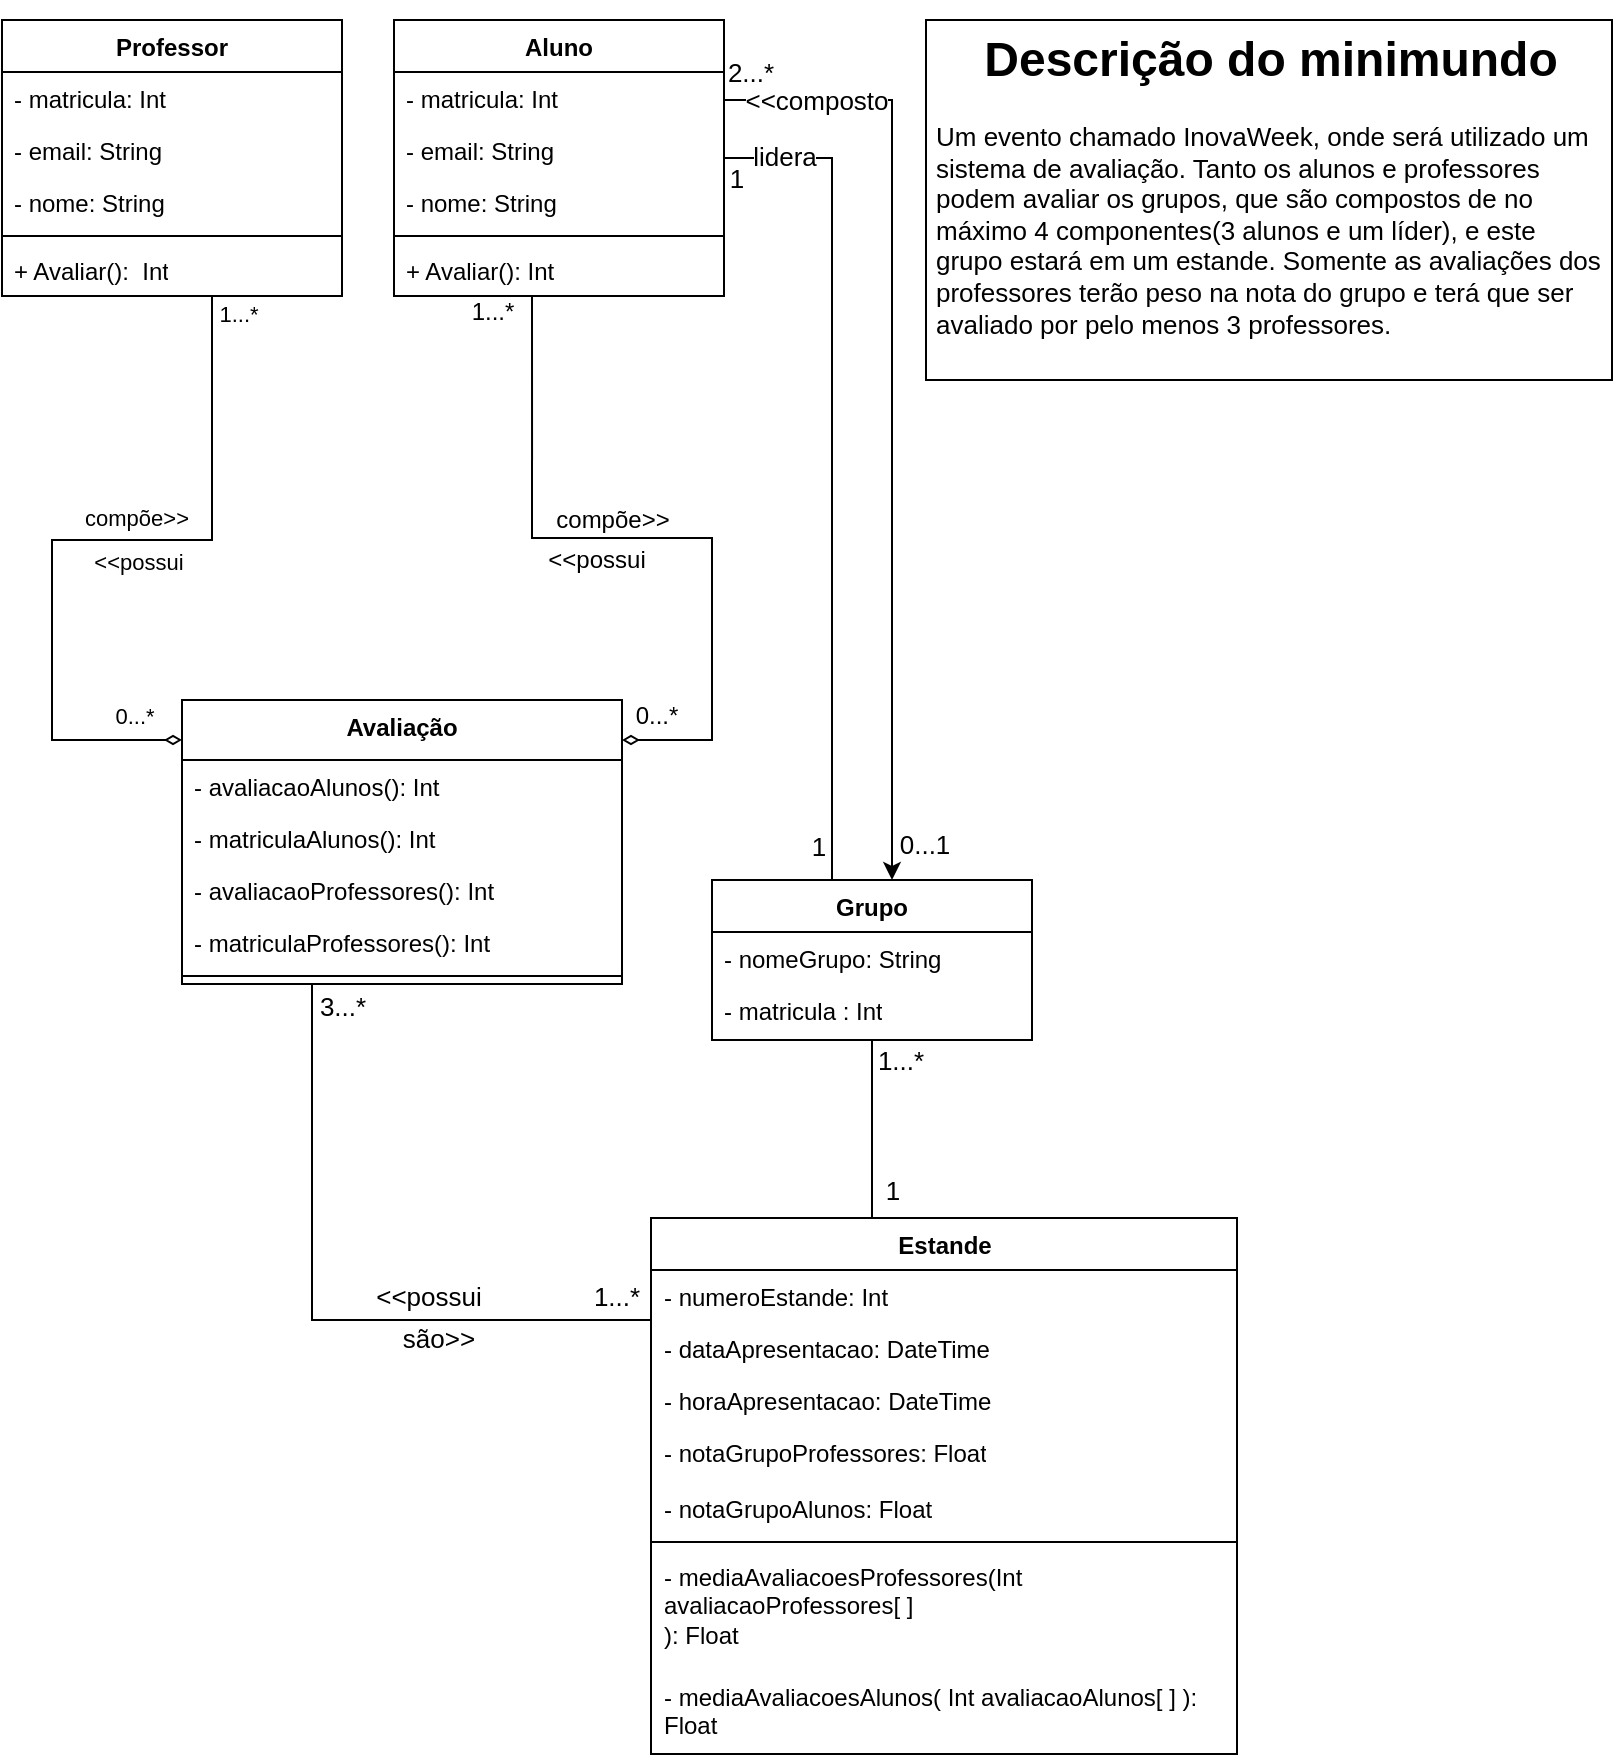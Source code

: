 <mxfile version="22.0.3" type="device">
  <diagram name="Página-1" id="iaq8zUBecWveMzKXrOw0">
    <mxGraphModel dx="683" dy="372" grid="1" gridSize="10" guides="1" tooltips="1" connect="1" arrows="1" fold="1" page="1" pageScale="1" pageWidth="827" pageHeight="1169" math="0" shadow="0">
      <root>
        <mxCell id="0" />
        <mxCell id="1" parent="0" />
        <mxCell id="Qt1BKMFeOCnHc9ZQUntC-31" style="edgeStyle=orthogonalEdgeStyle;rounded=0;orthogonalLoop=1;jettySize=auto;html=1;endArrow=none;endFill=0;" parent="1" edge="1">
          <mxGeometry relative="1" as="geometry">
            <Array as="points">
              <mxPoint x="270" y="148" />
            </Array>
            <mxPoint x="268.5" y="148" as="sourcePoint" />
            <mxPoint x="270.029" y="230" as="targetPoint" />
          </mxGeometry>
        </mxCell>
        <mxCell id="Qt1BKMFeOCnHc9ZQUntC-40" value="&lt;font style=&quot;font-size: 12px;&quot;&gt;compõe&amp;gt;&amp;gt;&lt;/font&gt;" style="edgeLabel;html=1;align=center;verticalAlign=middle;resizable=0;points=[];" parent="Qt1BKMFeOCnHc9ZQUntC-31" vertex="1" connectable="0">
          <mxGeometry x="-0.787" relative="1" as="geometry">
            <mxPoint x="40" y="104" as="offset" />
          </mxGeometry>
        </mxCell>
        <mxCell id="Qt1BKMFeOCnHc9ZQUntC-41" value="&lt;font style=&quot;font-size: 12px;&quot;&gt;0...*&lt;/font&gt;" style="edgeLabel;html=1;align=center;verticalAlign=middle;resizable=0;points=[];" parent="Qt1BKMFeOCnHc9ZQUntC-31" vertex="1" connectable="0">
          <mxGeometry x="0.693" y="1" relative="1" as="geometry">
            <mxPoint x="61" y="141" as="offset" />
          </mxGeometry>
        </mxCell>
        <mxCell id="c773UUwkIIUoPZp8bOb4-1" style="edgeStyle=orthogonalEdgeStyle;rounded=0;orthogonalLoop=1;jettySize=auto;html=1;endArrow=none;endFill=0;" parent="1" source="uE-dpMH4UthVh5TPI-2E-33" target="uE-dpMH4UthVh5TPI-2E-43" edge="1">
          <mxGeometry relative="1" as="geometry">
            <Array as="points">
              <mxPoint x="160" y="660" />
            </Array>
          </mxGeometry>
        </mxCell>
        <mxCell id="c773UUwkIIUoPZp8bOb4-2" value="&lt;font style=&quot;font-size: 13px;&quot;&gt;&amp;lt;&amp;lt;possui&lt;/font&gt;" style="edgeLabel;html=1;align=center;verticalAlign=middle;resizable=0;points=[];" parent="c773UUwkIIUoPZp8bOb4-1" vertex="1" connectable="0">
          <mxGeometry x="0.194" y="2" relative="1" as="geometry">
            <mxPoint x="24" y="-10" as="offset" />
          </mxGeometry>
        </mxCell>
        <mxCell id="c773UUwkIIUoPZp8bOb4-3" value="&lt;font style=&quot;font-size: 13px;&quot;&gt;são&amp;gt;&amp;gt;&lt;/font&gt;" style="edgeLabel;html=1;align=center;verticalAlign=middle;resizable=0;points=[];" parent="c773UUwkIIUoPZp8bOb4-1" vertex="1" connectable="0">
          <mxGeometry x="0.37" y="1" relative="1" as="geometry">
            <mxPoint y="10" as="offset" />
          </mxGeometry>
        </mxCell>
        <mxCell id="c773UUwkIIUoPZp8bOb4-4" value="&lt;font style=&quot;font-size: 13px;&quot;&gt;1...*&lt;/font&gt;" style="edgeLabel;html=1;align=center;verticalAlign=middle;resizable=0;points=[];" parent="c773UUwkIIUoPZp8bOb4-1" vertex="1" connectable="0">
          <mxGeometry x="0.9" y="1" relative="1" as="geometry">
            <mxPoint x="-1" y="-11" as="offset" />
          </mxGeometry>
        </mxCell>
        <mxCell id="c773UUwkIIUoPZp8bOb4-5" value="&lt;font style=&quot;font-size: 13px;&quot;&gt;3...*&lt;/font&gt;" style="edgeLabel;html=1;align=center;verticalAlign=middle;resizable=0;points=[];" parent="c773UUwkIIUoPZp8bOb4-1" vertex="1" connectable="0">
          <mxGeometry x="-0.964" relative="1" as="geometry">
            <mxPoint x="15" y="5" as="offset" />
          </mxGeometry>
        </mxCell>
        <mxCell id="uE-dpMH4UthVh5TPI-2E-33" value="Avaliação" style="swimlane;fontStyle=1;align=center;verticalAlign=top;childLayout=stackLayout;horizontal=1;startSize=30;horizontalStack=0;resizeParent=1;resizeParentMax=0;resizeLast=0;collapsible=1;marginBottom=0;whiteSpace=wrap;html=1;" parent="1" vertex="1">
          <mxGeometry x="95" y="350" width="220" height="142" as="geometry" />
        </mxCell>
        <mxCell id="uE-dpMH4UthVh5TPI-2E-37" value="- avaliacaoAlunos(): Int" style="text;strokeColor=none;fillColor=none;align=left;verticalAlign=top;spacingLeft=4;spacingRight=4;overflow=hidden;rotatable=0;points=[[0,0.5],[1,0.5]];portConstraint=eastwest;whiteSpace=wrap;html=1;" parent="uE-dpMH4UthVh5TPI-2E-33" vertex="1">
          <mxGeometry y="30" width="220" height="26" as="geometry" />
        </mxCell>
        <mxCell id="uE-dpMH4UthVh5TPI-2E-53" value="- matriculaAlunos(): Int" style="text;strokeColor=none;fillColor=none;align=left;verticalAlign=top;spacingLeft=4;spacingRight=4;overflow=hidden;rotatable=0;points=[[0,0.5],[1,0.5]];portConstraint=eastwest;whiteSpace=wrap;html=1;" parent="uE-dpMH4UthVh5TPI-2E-33" vertex="1">
          <mxGeometry y="56" width="220" height="26" as="geometry" />
        </mxCell>
        <mxCell id="uE-dpMH4UthVh5TPI-2E-51" value="- avaliacaoProfessores(): Int" style="text;strokeColor=none;fillColor=none;align=left;verticalAlign=top;spacingLeft=4;spacingRight=4;overflow=hidden;rotatable=0;points=[[0,0.5],[1,0.5]];portConstraint=eastwest;whiteSpace=wrap;html=1;" parent="uE-dpMH4UthVh5TPI-2E-33" vertex="1">
          <mxGeometry y="82" width="220" height="26" as="geometry" />
        </mxCell>
        <mxCell id="uE-dpMH4UthVh5TPI-2E-42" value="- matriculaProfessores(): Int" style="text;strokeColor=none;fillColor=none;align=left;verticalAlign=top;spacingLeft=4;spacingRight=4;overflow=hidden;rotatable=0;points=[[0,0.5],[1,0.5]];portConstraint=eastwest;whiteSpace=wrap;html=1;" parent="uE-dpMH4UthVh5TPI-2E-33" vertex="1">
          <mxGeometry y="108" width="220" height="26" as="geometry" />
        </mxCell>
        <mxCell id="uE-dpMH4UthVh5TPI-2E-35" value="" style="line;strokeWidth=1;fillColor=none;align=left;verticalAlign=middle;spacingTop=-1;spacingLeft=3;spacingRight=3;rotatable=0;labelPosition=right;points=[];portConstraint=eastwest;strokeColor=inherit;" parent="uE-dpMH4UthVh5TPI-2E-33" vertex="1">
          <mxGeometry y="134" width="220" height="8" as="geometry" />
        </mxCell>
        <mxCell id="Qt1BKMFeOCnHc9ZQUntC-32" style="edgeStyle=orthogonalEdgeStyle;rounded=0;orthogonalLoop=1;jettySize=auto;html=1;endArrow=diamondThin;endFill=0;" parent="1" target="uE-dpMH4UthVh5TPI-2E-33" edge="1">
          <mxGeometry relative="1" as="geometry">
            <mxPoint x="270" y="230" as="sourcePoint" />
            <Array as="points">
              <mxPoint x="270" y="269" />
              <mxPoint x="360" y="269" />
              <mxPoint x="360" y="370" />
            </Array>
          </mxGeometry>
        </mxCell>
        <mxCell id="Qt1BKMFeOCnHc9ZQUntC-38" value="&lt;font style=&quot;font-size: 12px;&quot;&gt;&amp;lt;&amp;lt;possui&lt;/font&gt;" style="edgeLabel;html=1;align=center;verticalAlign=middle;resizable=0;points=[];" parent="Qt1BKMFeOCnHc9ZQUntC-32" vertex="1" connectable="0">
          <mxGeometry x="0.733" relative="1" as="geometry">
            <mxPoint x="-50" y="-90" as="offset" />
          </mxGeometry>
        </mxCell>
        <mxCell id="Qt1BKMFeOCnHc9ZQUntC-39" value="&lt;font style=&quot;font-size: 12px;&quot;&gt;1...*&lt;/font&gt;" style="edgeLabel;html=1;align=center;verticalAlign=middle;resizable=0;points=[];" parent="Qt1BKMFeOCnHc9ZQUntC-32" vertex="1" connectable="0">
          <mxGeometry x="-0.872" relative="1" as="geometry">
            <mxPoint x="-20" y="-92" as="offset" />
          </mxGeometry>
        </mxCell>
        <mxCell id="uE-dpMH4UthVh5TPI-2E-43" value="Estande" style="swimlane;fontStyle=1;align=center;verticalAlign=top;childLayout=stackLayout;horizontal=1;startSize=26;horizontalStack=0;resizeParent=1;resizeParentMax=0;resizeLast=0;collapsible=1;marginBottom=0;whiteSpace=wrap;html=1;" parent="1" vertex="1">
          <mxGeometry x="329.5" y="609" width="293" height="268" as="geometry" />
        </mxCell>
        <mxCell id="Stywcy1ySIEhhJxQaDxB-2" value="- numeroEstande: Int" style="text;strokeColor=none;fillColor=none;align=left;verticalAlign=top;spacingLeft=4;spacingRight=4;overflow=hidden;rotatable=0;points=[[0,0.5],[1,0.5]];portConstraint=eastwest;whiteSpace=wrap;html=1;" parent="uE-dpMH4UthVh5TPI-2E-43" vertex="1">
          <mxGeometry y="26" width="293" height="26" as="geometry" />
        </mxCell>
        <mxCell id="Qt1BKMFeOCnHc9ZQUntC-2" value="- dataApresentacao: DateTime" style="text;strokeColor=none;fillColor=none;align=left;verticalAlign=top;spacingLeft=4;spacingRight=4;overflow=hidden;rotatable=0;points=[[0,0.5],[1,0.5]];portConstraint=eastwest;whiteSpace=wrap;html=1;" parent="uE-dpMH4UthVh5TPI-2E-43" vertex="1">
          <mxGeometry y="52" width="293" height="26" as="geometry" />
        </mxCell>
        <mxCell id="Qt1BKMFeOCnHc9ZQUntC-1" value="- horaApresentacao: DateTime" style="text;strokeColor=none;fillColor=none;align=left;verticalAlign=top;spacingLeft=4;spacingRight=4;overflow=hidden;rotatable=0;points=[[0,0.5],[1,0.5]];portConstraint=eastwest;whiteSpace=wrap;html=1;" parent="uE-dpMH4UthVh5TPI-2E-43" vertex="1">
          <mxGeometry y="78" width="293" height="26" as="geometry" />
        </mxCell>
        <mxCell id="uE-dpMH4UthVh5TPI-2E-44" value="- notaGrupoProfessores:&amp;nbsp;Float" style="text;strokeColor=none;fillColor=none;align=left;verticalAlign=top;spacingLeft=4;spacingRight=4;overflow=hidden;rotatable=0;points=[[0,0.5],[1,0.5]];portConstraint=eastwest;whiteSpace=wrap;html=1;" parent="uE-dpMH4UthVh5TPI-2E-43" vertex="1">
          <mxGeometry y="104" width="293" height="28" as="geometry" />
        </mxCell>
        <mxCell id="Qt1BKMFeOCnHc9ZQUntC-24" value="- notaGrupoAlunos:&amp;nbsp;Float" style="text;strokeColor=none;fillColor=none;align=left;verticalAlign=top;spacingLeft=4;spacingRight=4;overflow=hidden;rotatable=0;points=[[0,0.5],[1,0.5]];portConstraint=eastwest;whiteSpace=wrap;html=1;" parent="uE-dpMH4UthVh5TPI-2E-43" vertex="1">
          <mxGeometry y="132" width="293" height="26" as="geometry" />
        </mxCell>
        <mxCell id="uE-dpMH4UthVh5TPI-2E-45" value="" style="line;strokeWidth=1;fillColor=none;align=left;verticalAlign=middle;spacingTop=-1;spacingLeft=3;spacingRight=3;rotatable=0;labelPosition=right;points=[];portConstraint=eastwest;strokeColor=inherit;" parent="uE-dpMH4UthVh5TPI-2E-43" vertex="1">
          <mxGeometry y="158" width="293" height="8" as="geometry" />
        </mxCell>
        <mxCell id="Qt1BKMFeOCnHc9ZQUntC-30" value="- mediaAvaliacoesProfessores(Int avaliacaoProfessores[ ]&lt;br&gt;): Float" style="text;strokeColor=none;fillColor=none;align=left;verticalAlign=top;spacingLeft=4;spacingRight=4;overflow=hidden;rotatable=0;points=[[0,0.5],[1,0.5]];portConstraint=eastwest;whiteSpace=wrap;html=1;" parent="uE-dpMH4UthVh5TPI-2E-43" vertex="1">
          <mxGeometry y="166" width="293" height="60" as="geometry" />
        </mxCell>
        <mxCell id="Qt1BKMFeOCnHc9ZQUntC-23" value="- mediaAvaliacoesAlunos( Int avaliacaoAlunos[ ] ):&amp;nbsp; Float" style="text;strokeColor=none;fillColor=none;align=left;verticalAlign=top;spacingLeft=4;spacingRight=4;overflow=hidden;rotatable=0;points=[[0,0.5],[1,0.5]];portConstraint=eastwest;whiteSpace=wrap;html=1;" parent="uE-dpMH4UthVh5TPI-2E-43" vertex="1">
          <mxGeometry y="226" width="293" height="42" as="geometry" />
        </mxCell>
        <mxCell id="Oa6qEMabjIctcz9IKZKd-18" style="edgeStyle=orthogonalEdgeStyle;rounded=0;orthogonalLoop=1;jettySize=auto;html=1;" parent="1" source="Stywcy1ySIEhhJxQaDxB-3" target="Oa6qEMabjIctcz9IKZKd-2" edge="1">
          <mxGeometry relative="1" as="geometry">
            <Array as="points">
              <mxPoint x="450" y="50" />
            </Array>
          </mxGeometry>
        </mxCell>
        <mxCell id="Oa6qEMabjIctcz9IKZKd-23" value="&lt;font style=&quot;font-size: 13px;&quot;&gt;0...1&lt;/font&gt;" style="edgeLabel;html=1;align=center;verticalAlign=middle;resizable=0;points=[];" parent="Oa6qEMabjIctcz9IKZKd-18" vertex="1" connectable="0">
          <mxGeometry x="0.925" y="-1" relative="1" as="geometry">
            <mxPoint x="17" as="offset" />
          </mxGeometry>
        </mxCell>
        <mxCell id="Oa6qEMabjIctcz9IKZKd-24" value="&lt;font style=&quot;font-size: 13px;&quot;&gt;2...*&lt;/font&gt;" style="edgeLabel;html=1;align=center;verticalAlign=middle;resizable=0;points=[];" parent="Oa6qEMabjIctcz9IKZKd-18" vertex="1" connectable="0">
          <mxGeometry x="-0.983" y="1" relative="1" as="geometry">
            <mxPoint x="9" y="-13" as="offset" />
          </mxGeometry>
        </mxCell>
        <mxCell id="Oa6qEMabjIctcz9IKZKd-25" value="&lt;font style=&quot;font-size: 13px;&quot;&gt;&amp;lt;&amp;lt;composto&lt;/font&gt;" style="edgeLabel;html=1;align=center;verticalAlign=middle;resizable=0;points=[];" parent="Oa6qEMabjIctcz9IKZKd-18" vertex="1" connectable="0">
          <mxGeometry x="-0.83" relative="1" as="geometry">
            <mxPoint x="5" as="offset" />
          </mxGeometry>
        </mxCell>
        <mxCell id="Stywcy1ySIEhhJxQaDxB-3" value="Aluno" style="swimlane;fontStyle=1;align=center;verticalAlign=top;childLayout=stackLayout;horizontal=1;startSize=26;horizontalStack=0;resizeParent=1;resizeParentMax=0;resizeLast=0;collapsible=1;marginBottom=0;whiteSpace=wrap;html=1;" parent="1" vertex="1">
          <mxGeometry x="201" y="10" width="165" height="138" as="geometry" />
        </mxCell>
        <mxCell id="Stywcy1ySIEhhJxQaDxB-4" value="- matricula: Int" style="text;strokeColor=none;fillColor=none;align=left;verticalAlign=top;spacingLeft=4;spacingRight=4;overflow=hidden;rotatable=0;points=[[0,0.5],[1,0.5]];portConstraint=eastwest;whiteSpace=wrap;html=1;" parent="Stywcy1ySIEhhJxQaDxB-3" vertex="1">
          <mxGeometry y="26" width="165" height="26" as="geometry" />
        </mxCell>
        <mxCell id="Stywcy1ySIEhhJxQaDxB-6" value="- email: String" style="text;strokeColor=none;fillColor=none;align=left;verticalAlign=top;spacingLeft=4;spacingRight=4;overflow=hidden;rotatable=0;points=[[0,0.5],[1,0.5]];portConstraint=eastwest;whiteSpace=wrap;html=1;" parent="Stywcy1ySIEhhJxQaDxB-3" vertex="1">
          <mxGeometry y="52" width="165" height="26" as="geometry" />
        </mxCell>
        <mxCell id="Stywcy1ySIEhhJxQaDxB-5" value="- nome: String" style="text;strokeColor=none;fillColor=none;align=left;verticalAlign=top;spacingLeft=4;spacingRight=4;overflow=hidden;rotatable=0;points=[[0,0.5],[1,0.5]];portConstraint=eastwest;whiteSpace=wrap;html=1;" parent="Stywcy1ySIEhhJxQaDxB-3" vertex="1">
          <mxGeometry y="78" width="165" height="26" as="geometry" />
        </mxCell>
        <mxCell id="Stywcy1ySIEhhJxQaDxB-8" value="" style="line;strokeWidth=1;fillColor=none;align=left;verticalAlign=middle;spacingTop=-1;spacingLeft=3;spacingRight=3;rotatable=0;labelPosition=right;points=[];portConstraint=eastwest;strokeColor=inherit;" parent="Stywcy1ySIEhhJxQaDxB-3" vertex="1">
          <mxGeometry y="104" width="165" height="8" as="geometry" />
        </mxCell>
        <mxCell id="Stywcy1ySIEhhJxQaDxB-9" value="+ Avaliar(): Int" style="text;strokeColor=none;fillColor=none;align=left;verticalAlign=top;spacingLeft=4;spacingRight=4;overflow=hidden;rotatable=0;points=[[0,0.5],[1,0.5]];portConstraint=eastwest;whiteSpace=wrap;html=1;" parent="Stywcy1ySIEhhJxQaDxB-3" vertex="1">
          <mxGeometry y="112" width="165" height="26" as="geometry" />
        </mxCell>
        <mxCell id="c773UUwkIIUoPZp8bOb4-6" style="edgeStyle=orthogonalEdgeStyle;rounded=0;orthogonalLoop=1;jettySize=auto;html=1;endArrow=diamondThin;endFill=0;" parent="1" source="Stywcy1ySIEhhJxQaDxB-12" target="uE-dpMH4UthVh5TPI-2E-33" edge="1">
          <mxGeometry relative="1" as="geometry">
            <Array as="points">
              <mxPoint x="110" y="270" />
              <mxPoint x="30" y="270" />
              <mxPoint x="30" y="370" />
            </Array>
          </mxGeometry>
        </mxCell>
        <mxCell id="c773UUwkIIUoPZp8bOb4-7" value="&amp;lt;&amp;lt;possui" style="edgeLabel;html=1;align=center;verticalAlign=middle;resizable=0;points=[];" parent="c773UUwkIIUoPZp8bOb4-6" vertex="1" connectable="0">
          <mxGeometry x="-0.232" y="1" relative="1" as="geometry">
            <mxPoint x="-18" y="10" as="offset" />
          </mxGeometry>
        </mxCell>
        <mxCell id="c773UUwkIIUoPZp8bOb4-8" value="compõe&amp;gt;&amp;gt;" style="edgeLabel;html=1;align=center;verticalAlign=middle;resizable=0;points=[];" parent="c773UUwkIIUoPZp8bOb4-6" vertex="1" connectable="0">
          <mxGeometry x="-0.183" y="-1" relative="1" as="geometry">
            <mxPoint x="-10" y="-10" as="offset" />
          </mxGeometry>
        </mxCell>
        <mxCell id="c773UUwkIIUoPZp8bOb4-9" value="0...*" style="edgeLabel;html=1;align=center;verticalAlign=middle;resizable=0;points=[];" parent="c773UUwkIIUoPZp8bOb4-6" vertex="1" connectable="0">
          <mxGeometry x="0.816" y="1" relative="1" as="geometry">
            <mxPoint x="10" y="-11" as="offset" />
          </mxGeometry>
        </mxCell>
        <mxCell id="c773UUwkIIUoPZp8bOb4-10" value="1...*" style="edgeLabel;html=1;align=center;verticalAlign=middle;resizable=0;points=[];" parent="c773UUwkIIUoPZp8bOb4-6" vertex="1" connectable="0">
          <mxGeometry x="-0.95" y="-1" relative="1" as="geometry">
            <mxPoint x="14" as="offset" />
          </mxGeometry>
        </mxCell>
        <mxCell id="Stywcy1ySIEhhJxQaDxB-12" value="Professor" style="swimlane;fontStyle=1;align=center;verticalAlign=top;childLayout=stackLayout;horizontal=1;startSize=26;horizontalStack=0;resizeParent=1;resizeParentMax=0;resizeLast=0;collapsible=1;marginBottom=0;whiteSpace=wrap;html=1;" parent="1" vertex="1">
          <mxGeometry x="5" y="10" width="170" height="138" as="geometry" />
        </mxCell>
        <mxCell id="Stywcy1ySIEhhJxQaDxB-14" value="- matricula: Int" style="text;strokeColor=none;fillColor=none;align=left;verticalAlign=top;spacingLeft=4;spacingRight=4;overflow=hidden;rotatable=0;points=[[0,0.5],[1,0.5]];portConstraint=eastwest;whiteSpace=wrap;html=1;" parent="Stywcy1ySIEhhJxQaDxB-12" vertex="1">
          <mxGeometry y="26" width="170" height="26" as="geometry" />
        </mxCell>
        <mxCell id="Stywcy1ySIEhhJxQaDxB-15" value="- email: String" style="text;strokeColor=none;fillColor=none;align=left;verticalAlign=top;spacingLeft=4;spacingRight=4;overflow=hidden;rotatable=0;points=[[0,0.5],[1,0.5]];portConstraint=eastwest;whiteSpace=wrap;html=1;" parent="Stywcy1ySIEhhJxQaDxB-12" vertex="1">
          <mxGeometry y="52" width="170" height="26" as="geometry" />
        </mxCell>
        <mxCell id="Stywcy1ySIEhhJxQaDxB-16" value="- nome: String" style="text;strokeColor=none;fillColor=none;align=left;verticalAlign=top;spacingLeft=4;spacingRight=4;overflow=hidden;rotatable=0;points=[[0,0.5],[1,0.5]];portConstraint=eastwest;whiteSpace=wrap;html=1;" parent="Stywcy1ySIEhhJxQaDxB-12" vertex="1">
          <mxGeometry y="78" width="170" height="26" as="geometry" />
        </mxCell>
        <mxCell id="Stywcy1ySIEhhJxQaDxB-18" value="" style="line;strokeWidth=1;fillColor=none;align=left;verticalAlign=middle;spacingTop=-1;spacingLeft=3;spacingRight=3;rotatable=0;labelPosition=right;points=[];portConstraint=eastwest;strokeColor=inherit;" parent="Stywcy1ySIEhhJxQaDxB-12" vertex="1">
          <mxGeometry y="104" width="170" height="8" as="geometry" />
        </mxCell>
        <mxCell id="Stywcy1ySIEhhJxQaDxB-19" value="+ Avaliar():&amp;nbsp; Int" style="text;strokeColor=none;fillColor=none;align=left;verticalAlign=top;spacingLeft=4;spacingRight=4;overflow=hidden;rotatable=0;points=[[0,0.5],[1,0.5]];portConstraint=eastwest;whiteSpace=wrap;html=1;" parent="Stywcy1ySIEhhJxQaDxB-12" vertex="1">
          <mxGeometry y="112" width="170" height="26" as="geometry" />
        </mxCell>
        <mxCell id="Stywcy1ySIEhhJxQaDxB-20" value="&lt;h1 style=&quot;text-align: center;&quot;&gt;Descrição do minimundo&lt;/h1&gt;&lt;p&gt;&lt;span style=&quot;font-size: 13px;&quot;&gt;Um evento chamado InovaWeek, onde será utilizado um sistema&amp;nbsp;de avaliação. Tanto os alunos e professores podem avaliar os grupos, que são compostos de no máximo 4 componentes(3 alunos e um líder), e este grupo estará em um estande. Somente as avaliações dos professores terão peso na nota do grupo e terá que ser avaliado por pelo menos 3 professores.&lt;/span&gt;&lt;/p&gt;" style="text;html=1;strokeColor=default;fillColor=default;spacing=5;spacingTop=-20;whiteSpace=wrap;overflow=hidden;rounded=0;" parent="1" vertex="1">
          <mxGeometry x="467" y="10" width="343" height="180" as="geometry" />
        </mxCell>
        <mxCell id="Oa6qEMabjIctcz9IKZKd-12" style="edgeStyle=orthogonalEdgeStyle;rounded=0;orthogonalLoop=1;jettySize=auto;html=1;endArrow=none;endFill=0;" parent="1" source="Oa6qEMabjIctcz9IKZKd-2" target="uE-dpMH4UthVh5TPI-2E-43" edge="1">
          <mxGeometry relative="1" as="geometry">
            <Array as="points">
              <mxPoint x="440" y="580" />
              <mxPoint x="440" y="580" />
            </Array>
          </mxGeometry>
        </mxCell>
        <mxCell id="PtoR4CuoCz9s4_ZEGG7F-1" value="&lt;font style=&quot;font-size: 13px;&quot;&gt;1...*&lt;/font&gt;" style="edgeLabel;html=1;align=center;verticalAlign=middle;resizable=0;points=[];" parent="Oa6qEMabjIctcz9IKZKd-12" vertex="1" connectable="0">
          <mxGeometry x="-0.829" relative="1" as="geometry">
            <mxPoint x="14" y="2" as="offset" />
          </mxGeometry>
        </mxCell>
        <mxCell id="PtoR4CuoCz9s4_ZEGG7F-2" value="&lt;font style=&quot;font-size: 13px;&quot;&gt;1&lt;/font&gt;" style="edgeLabel;html=1;align=center;verticalAlign=middle;resizable=0;points=[];" parent="Oa6qEMabjIctcz9IKZKd-12" vertex="1" connectable="0">
          <mxGeometry x="0.675" relative="1" as="geometry">
            <mxPoint x="10" as="offset" />
          </mxGeometry>
        </mxCell>
        <mxCell id="Oa6qEMabjIctcz9IKZKd-19" style="edgeStyle=orthogonalEdgeStyle;rounded=0;orthogonalLoop=1;jettySize=auto;html=1;endArrow=none;endFill=0;" parent="1" source="Oa6qEMabjIctcz9IKZKd-2" target="Stywcy1ySIEhhJxQaDxB-3" edge="1">
          <mxGeometry relative="1" as="geometry">
            <Array as="points">
              <mxPoint x="420" y="79" />
            </Array>
          </mxGeometry>
        </mxCell>
        <mxCell id="Oa6qEMabjIctcz9IKZKd-20" value="&lt;font style=&quot;font-size: 13px;&quot;&gt;lidera&lt;/font&gt;" style="edgeLabel;html=1;align=center;verticalAlign=middle;resizable=0;points=[];" parent="Oa6qEMabjIctcz9IKZKd-19" vertex="1" connectable="0">
          <mxGeometry x="0.884" y="-2" relative="1" as="geometry">
            <mxPoint x="6" y="1" as="offset" />
          </mxGeometry>
        </mxCell>
        <mxCell id="Oa6qEMabjIctcz9IKZKd-21" value="&lt;font style=&quot;font-size: 13px;&quot;&gt;1&lt;/font&gt;" style="edgeLabel;html=1;align=center;verticalAlign=middle;resizable=0;points=[];" parent="Oa6qEMabjIctcz9IKZKd-19" vertex="1" connectable="0">
          <mxGeometry x="0.944" relative="1" as="geometry">
            <mxPoint x="-6" y="10" as="offset" />
          </mxGeometry>
        </mxCell>
        <mxCell id="Oa6qEMabjIctcz9IKZKd-22" value="&lt;font style=&quot;font-size: 13px;&quot;&gt;1&lt;/font&gt;" style="edgeLabel;html=1;align=center;verticalAlign=middle;resizable=0;points=[];" parent="Oa6qEMabjIctcz9IKZKd-19" vertex="1" connectable="0">
          <mxGeometry x="-0.955" relative="1" as="geometry">
            <mxPoint x="-7" y="-8" as="offset" />
          </mxGeometry>
        </mxCell>
        <mxCell id="Oa6qEMabjIctcz9IKZKd-2" value="Grupo" style="swimlane;fontStyle=1;align=center;verticalAlign=top;childLayout=stackLayout;horizontal=1;startSize=26;horizontalStack=0;resizeParent=1;resizeParentMax=0;resizeLast=0;collapsible=1;marginBottom=0;whiteSpace=wrap;html=1;" parent="1" vertex="1">
          <mxGeometry x="360" y="440" width="160" height="80" as="geometry" />
        </mxCell>
        <mxCell id="Oa6qEMabjIctcz9IKZKd-3" value="- nomeGrupo: String" style="text;strokeColor=none;fillColor=none;align=left;verticalAlign=top;spacingLeft=4;spacingRight=4;overflow=hidden;rotatable=0;points=[[0,0.5],[1,0.5]];portConstraint=eastwest;whiteSpace=wrap;html=1;" parent="Oa6qEMabjIctcz9IKZKd-2" vertex="1">
          <mxGeometry y="26" width="160" height="26" as="geometry" />
        </mxCell>
        <mxCell id="Oa6qEMabjIctcz9IKZKd-8" value="- matricula : Int" style="text;strokeColor=none;fillColor=none;align=left;verticalAlign=top;spacingLeft=4;spacingRight=4;overflow=hidden;rotatable=0;points=[[0,0.5],[1,0.5]];portConstraint=eastwest;whiteSpace=wrap;html=1;" parent="Oa6qEMabjIctcz9IKZKd-2" vertex="1">
          <mxGeometry y="52" width="160" height="28" as="geometry" />
        </mxCell>
      </root>
    </mxGraphModel>
  </diagram>
</mxfile>
